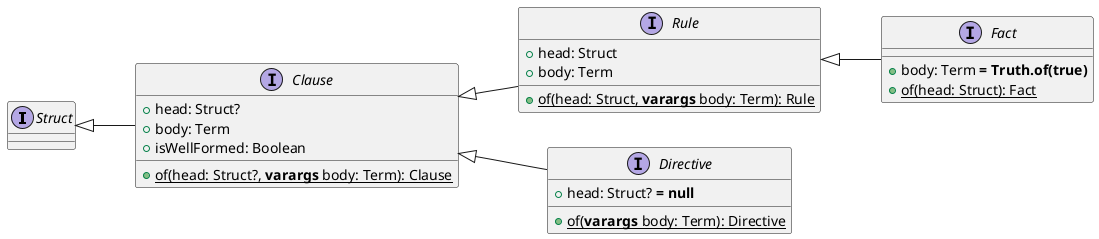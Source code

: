 @startuml
left to right direction
skinparam shadowing false

interface Struct

interface Clause {
  + head: Struct?
  + body: Term
  + isWellFormed: Boolean
  + {static} of(head: Struct?, **varargs** body: Term): Clause
}
interface Rule {
  + head: Struct
  + body: Term
  + {static} of(head: Struct, **varargs** body: Term): Rule
}
interface Directive {
  + head: Struct? **= null**
  + {static} of(**varargs** body: Term): Directive
}
interface Fact {
  + body: Term **= Truth.of(true)**
  + {static} of(head: Struct): Fact
}
Struct <|-- Clause
Clause <|-- Rule
Clause <|-- Directive
Rule <|-- Fact
@enduml